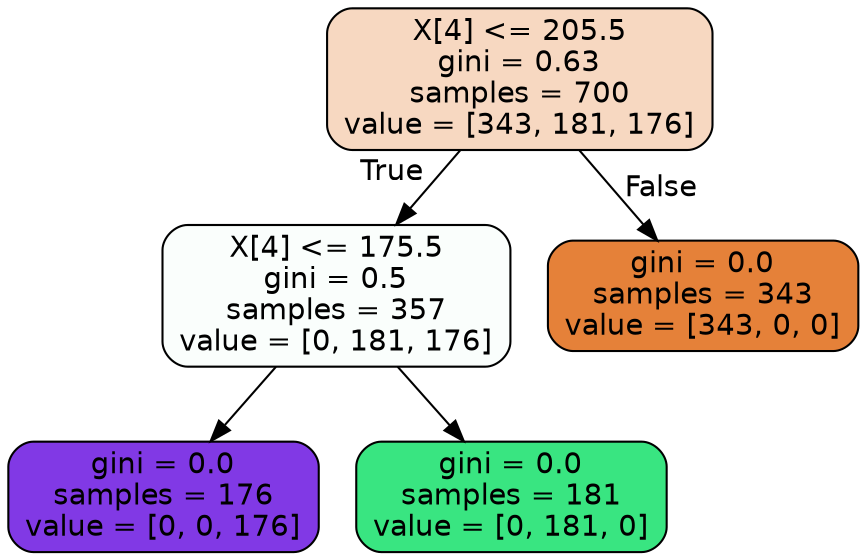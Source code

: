 digraph Tree {
node [shape=box, style="filled, rounded", color="black", fontname=helvetica] ;
edge [fontname=helvetica] ;
0 [label="X[4] <= 205.5\ngini = 0.63\nsamples = 700\nvalue = [343, 181, 176]", fillcolor="#f7d8c1"] ;
1 [label="X[4] <= 175.5\ngini = 0.5\nsamples = 357\nvalue = [0, 181, 176]", fillcolor="#fafefc"] ;
0 -> 1 [labeldistance=2.5, labelangle=45, headlabel="True"] ;
2 [label="gini = 0.0\nsamples = 176\nvalue = [0, 0, 176]", fillcolor="#8139e5"] ;
1 -> 2 ;
3 [label="gini = 0.0\nsamples = 181\nvalue = [0, 181, 0]", fillcolor="#39e581"] ;
1 -> 3 ;
4 [label="gini = 0.0\nsamples = 343\nvalue = [343, 0, 0]", fillcolor="#e58139"] ;
0 -> 4 [labeldistance=2.5, labelangle=-45, headlabel="False"] ;
}
